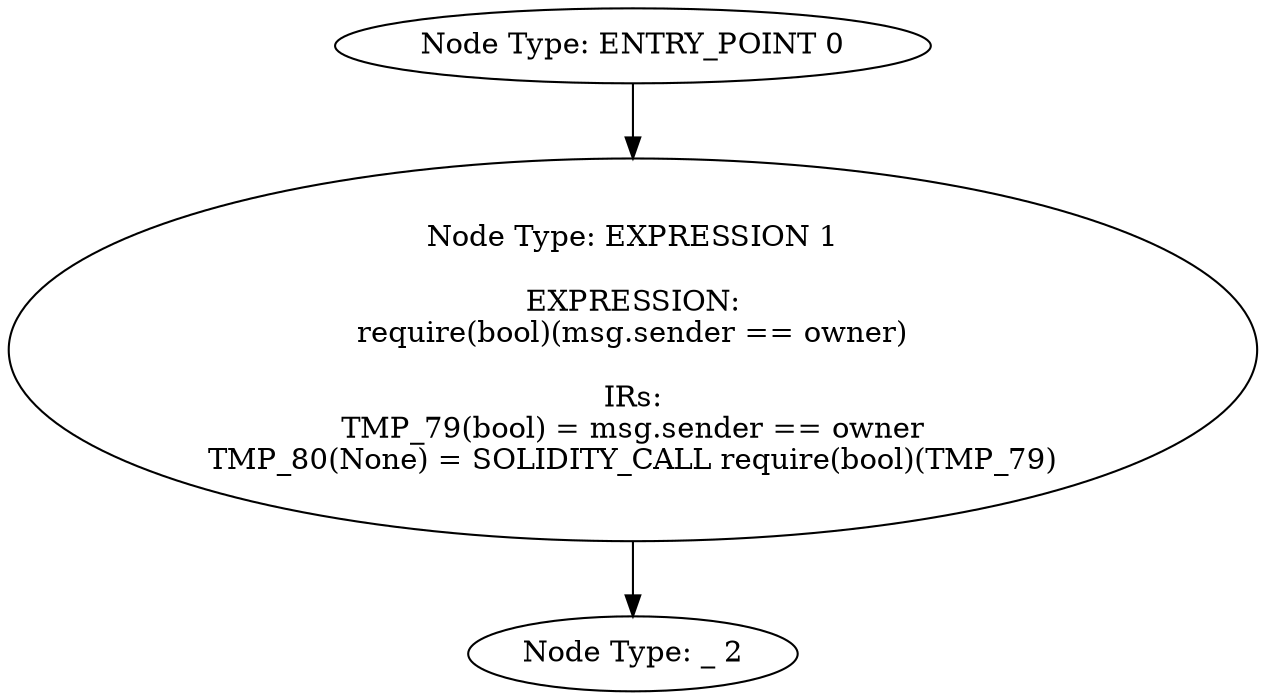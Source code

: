 digraph{
0[label="Node Type: ENTRY_POINT 0
"];
0->1;
1[label="Node Type: EXPRESSION 1

EXPRESSION:
require(bool)(msg.sender == owner)

IRs:
TMP_79(bool) = msg.sender == owner
TMP_80(None) = SOLIDITY_CALL require(bool)(TMP_79)"];
1->2;
2[label="Node Type: _ 2
"];
}
